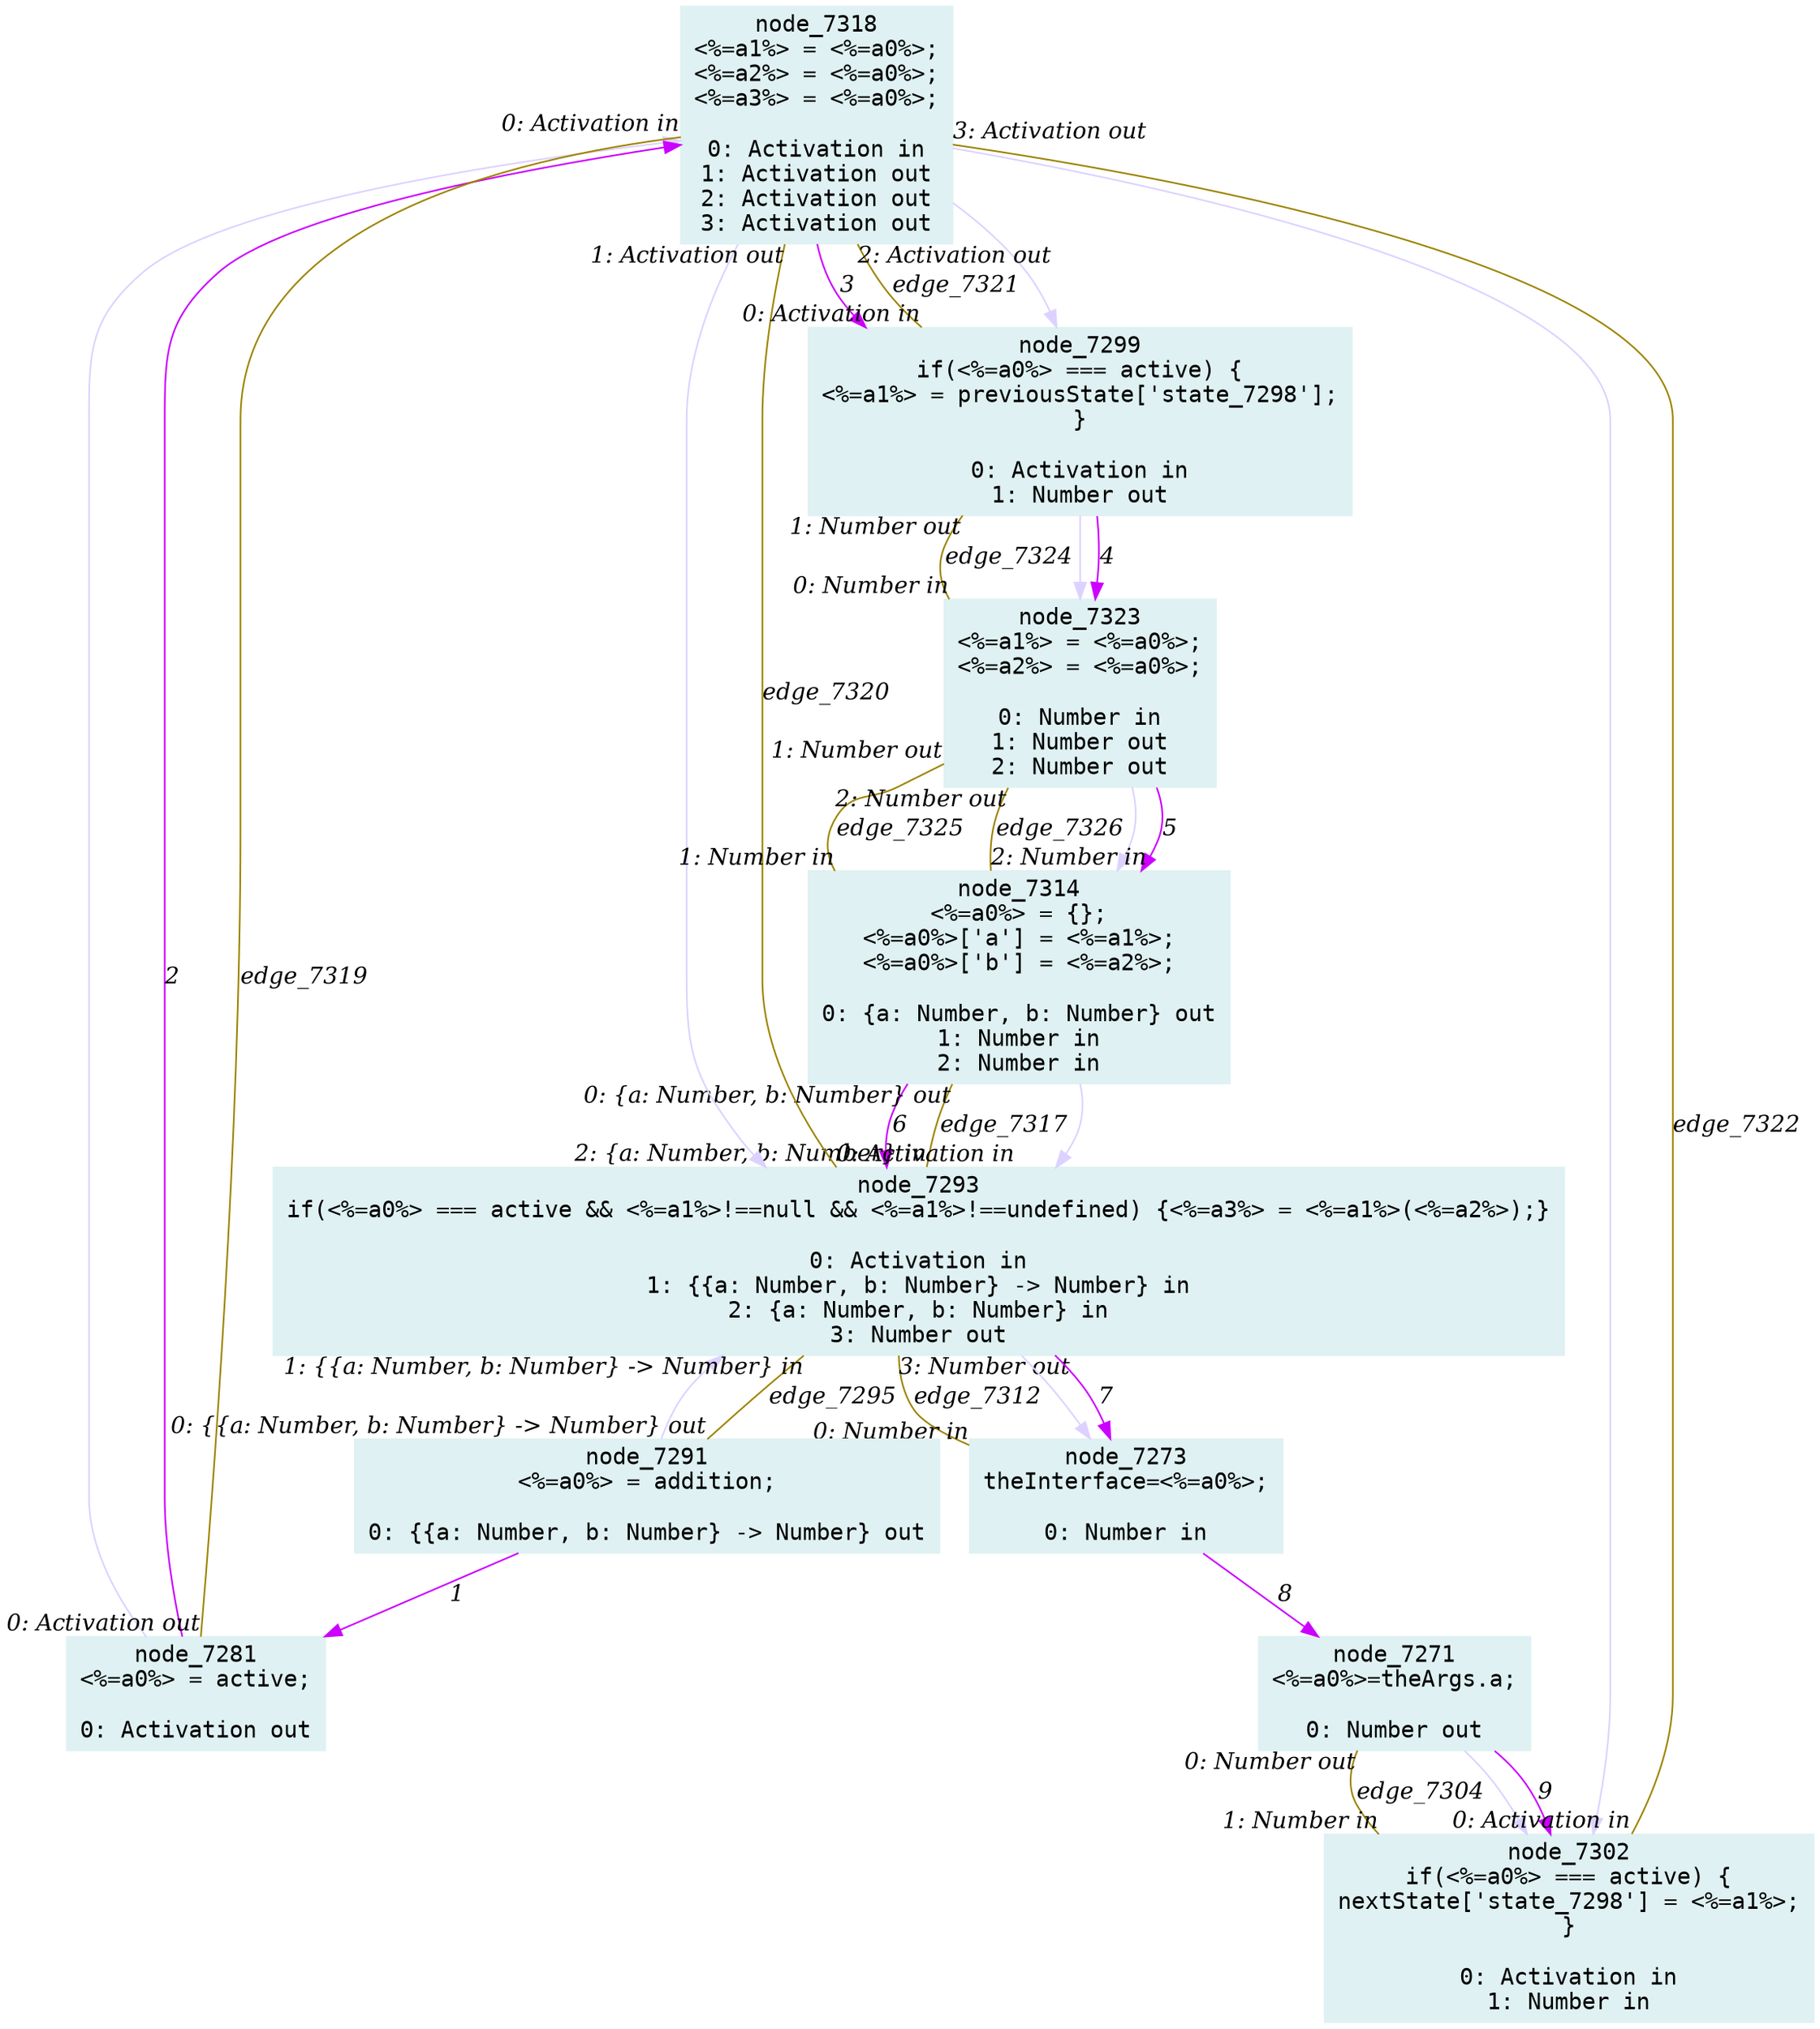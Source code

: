 digraph g{node_7271 [shape="box", style="filled", color="#dff1f2", fontname="Courier", label="node_7271
<%=a0%>=theArgs.a;

0: Number out" ]
node_7273 [shape="box", style="filled", color="#dff1f2", fontname="Courier", label="node_7273
theInterface=<%=a0%>;

0: Number in" ]
node_7281 [shape="box", style="filled", color="#dff1f2", fontname="Courier", label="node_7281
<%=a0%> = active;

0: Activation out" ]
node_7291 [shape="box", style="filled", color="#dff1f2", fontname="Courier", label="node_7291
<%=a0%> = addition;

0: {{a: Number, b: Number} -> Number} out" ]
node_7293 [shape="box", style="filled", color="#dff1f2", fontname="Courier", label="node_7293
if(<%=a0%> === active && <%=a1%>!==null && <%=a1%>!==undefined) {<%=a3%> = <%=a1%>(<%=a2%>);}

0: Activation in
1: {{a: Number, b: Number} -> Number} in
2: {a: Number, b: Number} in
3: Number out" ]
node_7299 [shape="box", style="filled", color="#dff1f2", fontname="Courier", label="node_7299
if(<%=a0%> === active) {
<%=a1%> = previousState['state_7298'];
}

0: Activation in
1: Number out" ]
node_7302 [shape="box", style="filled", color="#dff1f2", fontname="Courier", label="node_7302
if(<%=a0%> === active) {
nextState['state_7298'] = <%=a1%>;
}

0: Activation in
1: Number in" ]
node_7314 [shape="box", style="filled", color="#dff1f2", fontname="Courier", label="node_7314
<%=a0%> = {};
<%=a0%>['a'] = <%=a1%>;
<%=a0%>['b'] = <%=a2%>;

0: {a: Number, b: Number} out
1: Number in
2: Number in" ]
node_7318 [shape="box", style="filled", color="#dff1f2", fontname="Courier", label="node_7318
<%=a1%> = <%=a0%>;
<%=a2%> = <%=a0%>;
<%=a3%> = <%=a0%>;

0: Activation in
1: Activation out
2: Activation out
3: Activation out" ]
node_7323 [shape="box", style="filled", color="#dff1f2", fontname="Courier", label="node_7323
<%=a1%> = <%=a0%>;
<%=a2%> = <%=a0%>;

0: Number in
1: Number out
2: Number out" ]
node_7271 -> node_7302 [dir=forward, arrowHead=normal, fontname="Times-Italic", arrowsize=1, color="#ddd2ff", label="",  headlabel="", taillabel="" ]
node_7293 -> node_7273 [dir=forward, arrowHead=normal, fontname="Times-Italic", arrowsize=1, color="#ddd2ff", label="",  headlabel="", taillabel="" ]
node_7314 -> node_7293 [dir=forward, arrowHead=normal, fontname="Times-Italic", arrowsize=1, color="#ddd2ff", label="",  headlabel="", taillabel="" ]
node_7323 -> node_7314 [dir=forward, arrowHead=normal, fontname="Times-Italic", arrowsize=1, color="#ddd2ff", label="",  headlabel="", taillabel="" ]
node_7299 -> node_7323 [dir=forward, arrowHead=normal, fontname="Times-Italic", arrowsize=1, color="#ddd2ff", label="",  headlabel="", taillabel="" ]
node_7318 -> node_7293 [dir=forward, arrowHead=normal, fontname="Times-Italic", arrowsize=1, color="#ddd2ff", label="",  headlabel="", taillabel="" ]
node_7318 -> node_7299 [dir=forward, arrowHead=normal, fontname="Times-Italic", arrowsize=1, color="#ddd2ff", label="",  headlabel="", taillabel="" ]
node_7318 -> node_7302 [dir=forward, arrowHead=normal, fontname="Times-Italic", arrowsize=1, color="#ddd2ff", label="",  headlabel="", taillabel="" ]
node_7281 -> node_7318 [dir=forward, arrowHead=normal, fontname="Times-Italic", arrowsize=1, color="#ddd2ff", label="",  headlabel="", taillabel="" ]
node_7291 -> node_7293 [dir=forward, arrowHead=normal, fontname="Times-Italic", arrowsize=1, color="#ddd2ff", label="",  headlabel="", taillabel="" ]
node_7291 -> node_7281 [dir=forward, arrowHead=normal, fontname="Times-Italic", arrowsize=1, color="#cc00ff", label="1",  headlabel="", taillabel="" ]
node_7281 -> node_7318 [dir=forward, arrowHead=normal, fontname="Times-Italic", arrowsize=1, color="#cc00ff", label="2",  headlabel="", taillabel="" ]
node_7318 -> node_7299 [dir=forward, arrowHead=normal, fontname="Times-Italic", arrowsize=1, color="#cc00ff", label="3",  headlabel="", taillabel="" ]
node_7299 -> node_7323 [dir=forward, arrowHead=normal, fontname="Times-Italic", arrowsize=1, color="#cc00ff", label="4",  headlabel="", taillabel="" ]
node_7323 -> node_7314 [dir=forward, arrowHead=normal, fontname="Times-Italic", arrowsize=1, color="#cc00ff", label="5",  headlabel="", taillabel="" ]
node_7314 -> node_7293 [dir=forward, arrowHead=normal, fontname="Times-Italic", arrowsize=1, color="#cc00ff", label="6",  headlabel="", taillabel="" ]
node_7293 -> node_7273 [dir=forward, arrowHead=normal, fontname="Times-Italic", arrowsize=1, color="#cc00ff", label="7",  headlabel="", taillabel="" ]
node_7273 -> node_7271 [dir=forward, arrowHead=normal, fontname="Times-Italic", arrowsize=1, color="#cc00ff", label="8",  headlabel="", taillabel="" ]
node_7271 -> node_7302 [dir=forward, arrowHead=normal, fontname="Times-Italic", arrowsize=1, color="#cc00ff", label="9",  headlabel="", taillabel="" ]
node_7293 -> node_7291 [dir=none, arrowHead=none, fontname="Times-Italic", arrowsize=1, color="#9d8400", label="edge_7295",  headlabel="0: {{a: Number, b: Number} -> Number} out", taillabel="1: {{a: Number, b: Number} -> Number} in" ]
node_7302 -> node_7271 [dir=none, arrowHead=none, fontname="Times-Italic", arrowsize=1, color="#9d8400", label="edge_7304",  headlabel="0: Number out", taillabel="1: Number in" ]
node_7273 -> node_7293 [dir=none, arrowHead=none, fontname="Times-Italic", arrowsize=1, color="#9d8400", label="edge_7312",  headlabel="3: Number out", taillabel="0: Number in" ]
node_7314 -> node_7293 [dir=none, arrowHead=none, fontname="Times-Italic", arrowsize=1, color="#9d8400", label="edge_7317",  headlabel="2: {a: Number, b: Number} in", taillabel="0: {a: Number, b: Number} out" ]
node_7281 -> node_7318 [dir=none, arrowHead=none, fontname="Times-Italic", arrowsize=1, color="#9d8400", label="edge_7319",  headlabel="0: Activation in", taillabel="0: Activation out" ]
node_7318 -> node_7293 [dir=none, arrowHead=none, fontname="Times-Italic", arrowsize=1, color="#9d8400", label="edge_7320",  headlabel="0: Activation in", taillabel="1: Activation out" ]
node_7318 -> node_7299 [dir=none, arrowHead=none, fontname="Times-Italic", arrowsize=1, color="#9d8400", label="edge_7321",  headlabel="0: Activation in", taillabel="2: Activation out" ]
node_7318 -> node_7302 [dir=none, arrowHead=none, fontname="Times-Italic", arrowsize=1, color="#9d8400", label="edge_7322",  headlabel="0: Activation in", taillabel="3: Activation out" ]
node_7299 -> node_7323 [dir=none, arrowHead=none, fontname="Times-Italic", arrowsize=1, color="#9d8400", label="edge_7324",  headlabel="0: Number in", taillabel="1: Number out" ]
node_7323 -> node_7314 [dir=none, arrowHead=none, fontname="Times-Italic", arrowsize=1, color="#9d8400", label="edge_7325",  headlabel="1: Number in", taillabel="1: Number out" ]
node_7323 -> node_7314 [dir=none, arrowHead=none, fontname="Times-Italic", arrowsize=1, color="#9d8400", label="edge_7326",  headlabel="2: Number in", taillabel="2: Number out" ]
}